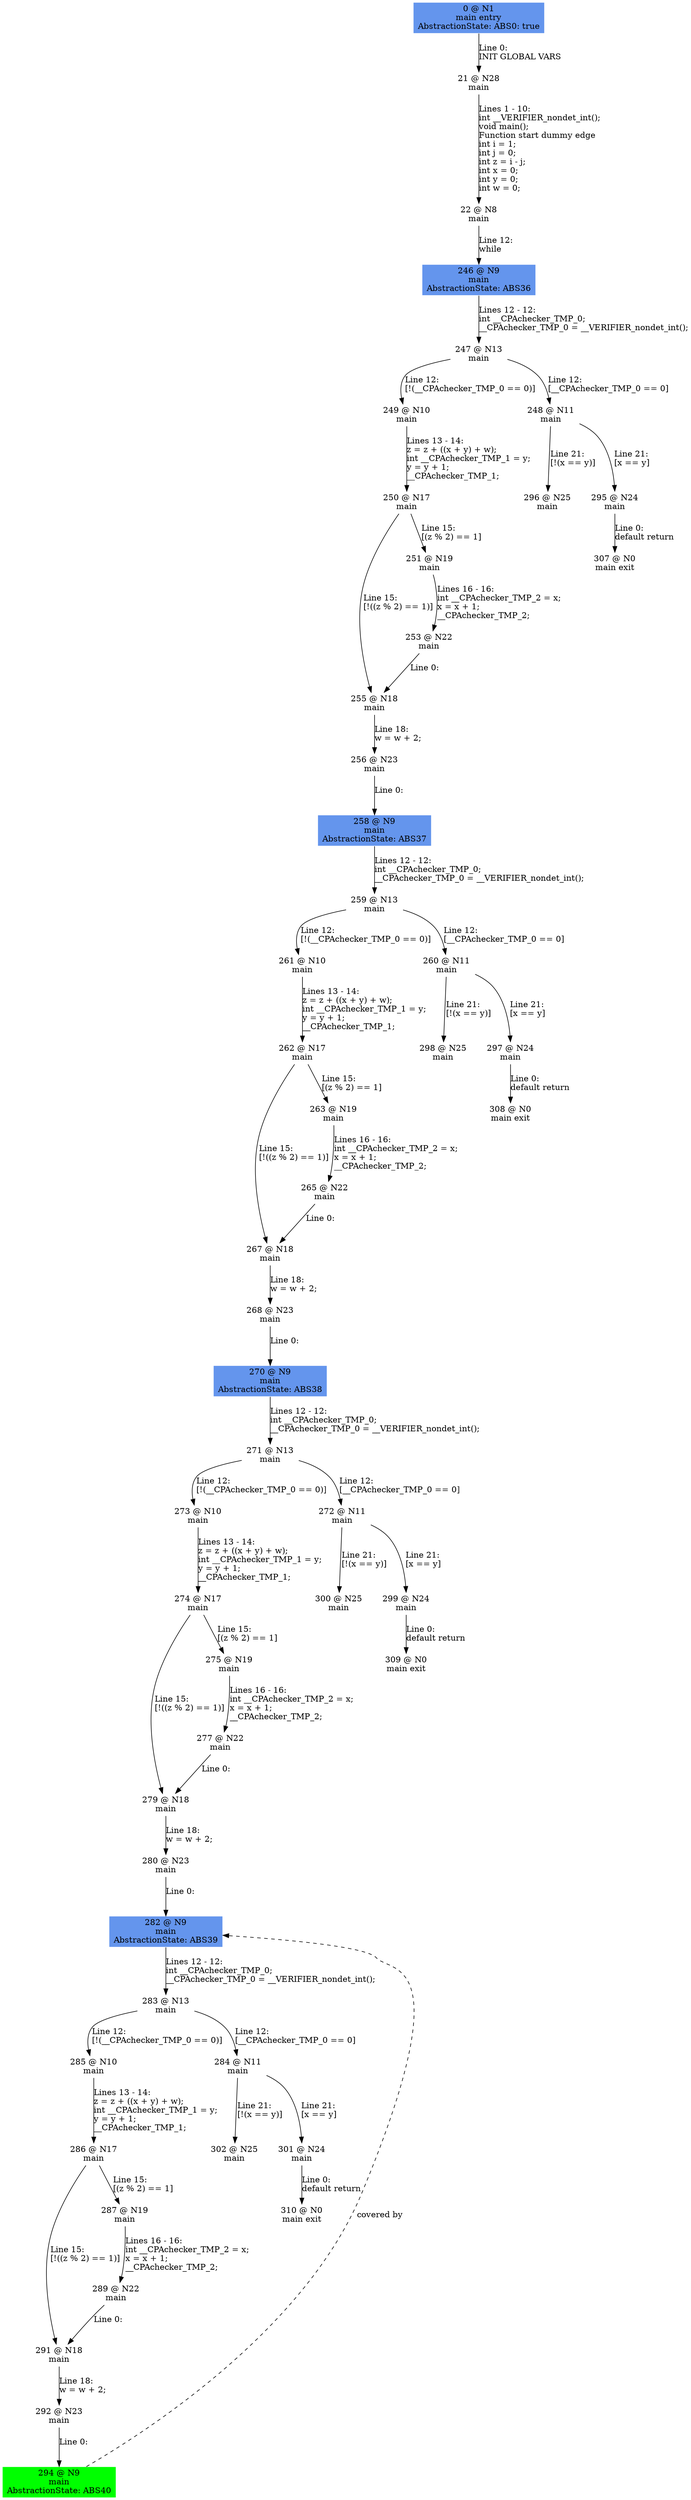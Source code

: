 digraph ARG {
node [style="filled" shape="box" color="white"]
0 [fillcolor="cornflowerblue" label="0 @ N1\nmain entry\nAbstractionState: ABS0: true\n" id="0"]
21 [label="21 @ N28\nmain\n" id="21"]
22 [label="22 @ N8\nmain\n" id="22"]
246 [fillcolor="cornflowerblue" label="246 @ N9\nmain\nAbstractionState: ABS36\n" id="246"]
247 [label="247 @ N13\nmain\n" id="247"]
249 [label="249 @ N10\nmain\n" id="249"]
250 [label="250 @ N17\nmain\n" id="250"]
255 [label="255 @ N18\nmain\n" id="255"]
256 [label="256 @ N23\nmain\n" id="256"]
258 [fillcolor="cornflowerblue" label="258 @ N9\nmain\nAbstractionState: ABS37\n" id="258"]
259 [label="259 @ N13\nmain\n" id="259"]
261 [label="261 @ N10\nmain\n" id="261"]
262 [label="262 @ N17\nmain\n" id="262"]
267 [label="267 @ N18\nmain\n" id="267"]
268 [label="268 @ N23\nmain\n" id="268"]
270 [fillcolor="cornflowerblue" label="270 @ N9\nmain\nAbstractionState: ABS38\n" id="270"]
271 [label="271 @ N13\nmain\n" id="271"]
273 [label="273 @ N10\nmain\n" id="273"]
274 [label="274 @ N17\nmain\n" id="274"]
279 [label="279 @ N18\nmain\n" id="279"]
280 [label="280 @ N23\nmain\n" id="280"]
282 [fillcolor="cornflowerblue" label="282 @ N9\nmain\nAbstractionState: ABS39\n" id="282"]
283 [label="283 @ N13\nmain\n" id="283"]
285 [label="285 @ N10\nmain\n" id="285"]
286 [label="286 @ N17\nmain\n" id="286"]
291 [label="291 @ N18\nmain\n" id="291"]
292 [label="292 @ N23\nmain\n" id="292"]
294 [fillcolor="green" label="294 @ N9\nmain\nAbstractionState: ABS40\n" id="294"]
287 [label="287 @ N19\nmain\n" id="287"]
289 [label="289 @ N22\nmain\n" id="289"]
284 [label="284 @ N11\nmain\n" id="284"]
302 [label="302 @ N25\nmain\n" id="302"]
301 [label="301 @ N24\nmain\n" id="301"]
310 [label="310 @ N0\nmain exit\n" id="310"]
275 [label="275 @ N19\nmain\n" id="275"]
277 [label="277 @ N22\nmain\n" id="277"]
272 [label="272 @ N11\nmain\n" id="272"]
300 [label="300 @ N25\nmain\n" id="300"]
299 [label="299 @ N24\nmain\n" id="299"]
309 [label="309 @ N0\nmain exit\n" id="309"]
263 [label="263 @ N19\nmain\n" id="263"]
265 [label="265 @ N22\nmain\n" id="265"]
260 [label="260 @ N11\nmain\n" id="260"]
298 [label="298 @ N25\nmain\n" id="298"]
297 [label="297 @ N24\nmain\n" id="297"]
308 [label="308 @ N0\nmain exit\n" id="308"]
251 [label="251 @ N19\nmain\n" id="251"]
253 [label="253 @ N22\nmain\n" id="253"]
248 [label="248 @ N11\nmain\n" id="248"]
296 [label="296 @ N25\nmain\n" id="296"]
295 [label="295 @ N24\nmain\n" id="295"]
307 [label="307 @ N0\nmain exit\n" id="307"]
0 -> 21 [label="Line 0: \lINIT GLOBAL VARS\l" id="0 -> 21"]
21 -> 22 [label="Lines 1 - 10: \lint __VERIFIER_nondet_int();\lvoid main();\lFunction start dummy edge\lint i = 1;\lint j = 0;\lint z = i - j;\lint x = 0;\lint y = 0;\lint w = 0;\l" id="21 -> 22"]
22 -> 246 [label="Line 12: \lwhile\l" id="22 -> 246"]
246 -> 247 [label="Lines 12 - 12: \lint __CPAchecker_TMP_0;\l__CPAchecker_TMP_0 = __VERIFIER_nondet_int();\l" id="246 -> 247"]
247 -> 248 [label="Line 12: \l[__CPAchecker_TMP_0 == 0]\l" id="247 -> 248"]
247 -> 249 [label="Line 12: \l[!(__CPAchecker_TMP_0 == 0)]\l" id="247 -> 249"]
249 -> 250 [label="Lines 13 - 14: \lz = z + ((x + y) + w);\lint __CPAchecker_TMP_1 = y;\ly = y + 1;\l__CPAchecker_TMP_1;\l" id="249 -> 250"]
250 -> 251 [label="Line 15: \l[(z % 2) == 1]\l" id="250 -> 251"]
250 -> 255 [label="Line 15: \l[!((z % 2) == 1)]\l" id="250 -> 255"]
255 -> 256 [label="Line 18: \lw = w + 2;\l" id="255 -> 256"]
256 -> 258 [label="Line 0: \l\l" id="256 -> 258"]
258 -> 259 [label="Lines 12 - 12: \lint __CPAchecker_TMP_0;\l__CPAchecker_TMP_0 = __VERIFIER_nondet_int();\l" id="258 -> 259"]
259 -> 260 [label="Line 12: \l[__CPAchecker_TMP_0 == 0]\l" id="259 -> 260"]
259 -> 261 [label="Line 12: \l[!(__CPAchecker_TMP_0 == 0)]\l" id="259 -> 261"]
261 -> 262 [label="Lines 13 - 14: \lz = z + ((x + y) + w);\lint __CPAchecker_TMP_1 = y;\ly = y + 1;\l__CPAchecker_TMP_1;\l" id="261 -> 262"]
262 -> 263 [label="Line 15: \l[(z % 2) == 1]\l" id="262 -> 263"]
262 -> 267 [label="Line 15: \l[!((z % 2) == 1)]\l" id="262 -> 267"]
267 -> 268 [label="Line 18: \lw = w + 2;\l" id="267 -> 268"]
268 -> 270 [label="Line 0: \l\l" id="268 -> 270"]
270 -> 271 [label="Lines 12 - 12: \lint __CPAchecker_TMP_0;\l__CPAchecker_TMP_0 = __VERIFIER_nondet_int();\l" id="270 -> 271"]
271 -> 272 [label="Line 12: \l[__CPAchecker_TMP_0 == 0]\l" id="271 -> 272"]
271 -> 273 [label="Line 12: \l[!(__CPAchecker_TMP_0 == 0)]\l" id="271 -> 273"]
273 -> 274 [label="Lines 13 - 14: \lz = z + ((x + y) + w);\lint __CPAchecker_TMP_1 = y;\ly = y + 1;\l__CPAchecker_TMP_1;\l" id="273 -> 274"]
274 -> 275 [label="Line 15: \l[(z % 2) == 1]\l" id="274 -> 275"]
274 -> 279 [label="Line 15: \l[!((z % 2) == 1)]\l" id="274 -> 279"]
279 -> 280 [label="Line 18: \lw = w + 2;\l" id="279 -> 280"]
280 -> 282 [label="Line 0: \l\l" id="280 -> 282"]
294 -> 282 [style="dashed" weight="0" label="covered by"]
282 -> 283 [label="Lines 12 - 12: \lint __CPAchecker_TMP_0;\l__CPAchecker_TMP_0 = __VERIFIER_nondet_int();\l" id="282 -> 283"]
283 -> 284 [label="Line 12: \l[__CPAchecker_TMP_0 == 0]\l" id="283 -> 284"]
283 -> 285 [label="Line 12: \l[!(__CPAchecker_TMP_0 == 0)]\l" id="283 -> 285"]
285 -> 286 [label="Lines 13 - 14: \lz = z + ((x + y) + w);\lint __CPAchecker_TMP_1 = y;\ly = y + 1;\l__CPAchecker_TMP_1;\l" id="285 -> 286"]
286 -> 287 [label="Line 15: \l[(z % 2) == 1]\l" id="286 -> 287"]
286 -> 291 [label="Line 15: \l[!((z % 2) == 1)]\l" id="286 -> 291"]
291 -> 292 [label="Line 18: \lw = w + 2;\l" id="291 -> 292"]
292 -> 294 [label="Line 0: \l\l" id="292 -> 294"]
287 -> 289 [label="Lines 16 - 16: \lint __CPAchecker_TMP_2 = x;\lx = x + 1;\l__CPAchecker_TMP_2;\l" id="287 -> 289"]
289 -> 291 [label="Line 0: \l\l" id="289 -> 291"]
284 -> 301 [label="Line 21: \l[x == y]\l" id="284 -> 301"]
284 -> 302 [label="Line 21: \l[!(x == y)]\l" id="284 -> 302"]
301 -> 310 [label="Line 0: \ldefault return\l" id="301 -> 310"]
275 -> 277 [label="Lines 16 - 16: \lint __CPAchecker_TMP_2 = x;\lx = x + 1;\l__CPAchecker_TMP_2;\l" id="275 -> 277"]
277 -> 279 [label="Line 0: \l\l" id="277 -> 279"]
272 -> 299 [label="Line 21: \l[x == y]\l" id="272 -> 299"]
272 -> 300 [label="Line 21: \l[!(x == y)]\l" id="272 -> 300"]
299 -> 309 [label="Line 0: \ldefault return\l" id="299 -> 309"]
263 -> 265 [label="Lines 16 - 16: \lint __CPAchecker_TMP_2 = x;\lx = x + 1;\l__CPAchecker_TMP_2;\l" id="263 -> 265"]
265 -> 267 [label="Line 0: \l\l" id="265 -> 267"]
260 -> 297 [label="Line 21: \l[x == y]\l" id="260 -> 297"]
260 -> 298 [label="Line 21: \l[!(x == y)]\l" id="260 -> 298"]
297 -> 308 [label="Line 0: \ldefault return\l" id="297 -> 308"]
251 -> 253 [label="Lines 16 - 16: \lint __CPAchecker_TMP_2 = x;\lx = x + 1;\l__CPAchecker_TMP_2;\l" id="251 -> 253"]
253 -> 255 [label="Line 0: \l\l" id="253 -> 255"]
248 -> 295 [label="Line 21: \l[x == y]\l" id="248 -> 295"]
248 -> 296 [label="Line 21: \l[!(x == y)]\l" id="248 -> 296"]
295 -> 307 [label="Line 0: \ldefault return\l" id="295 -> 307"]
}
